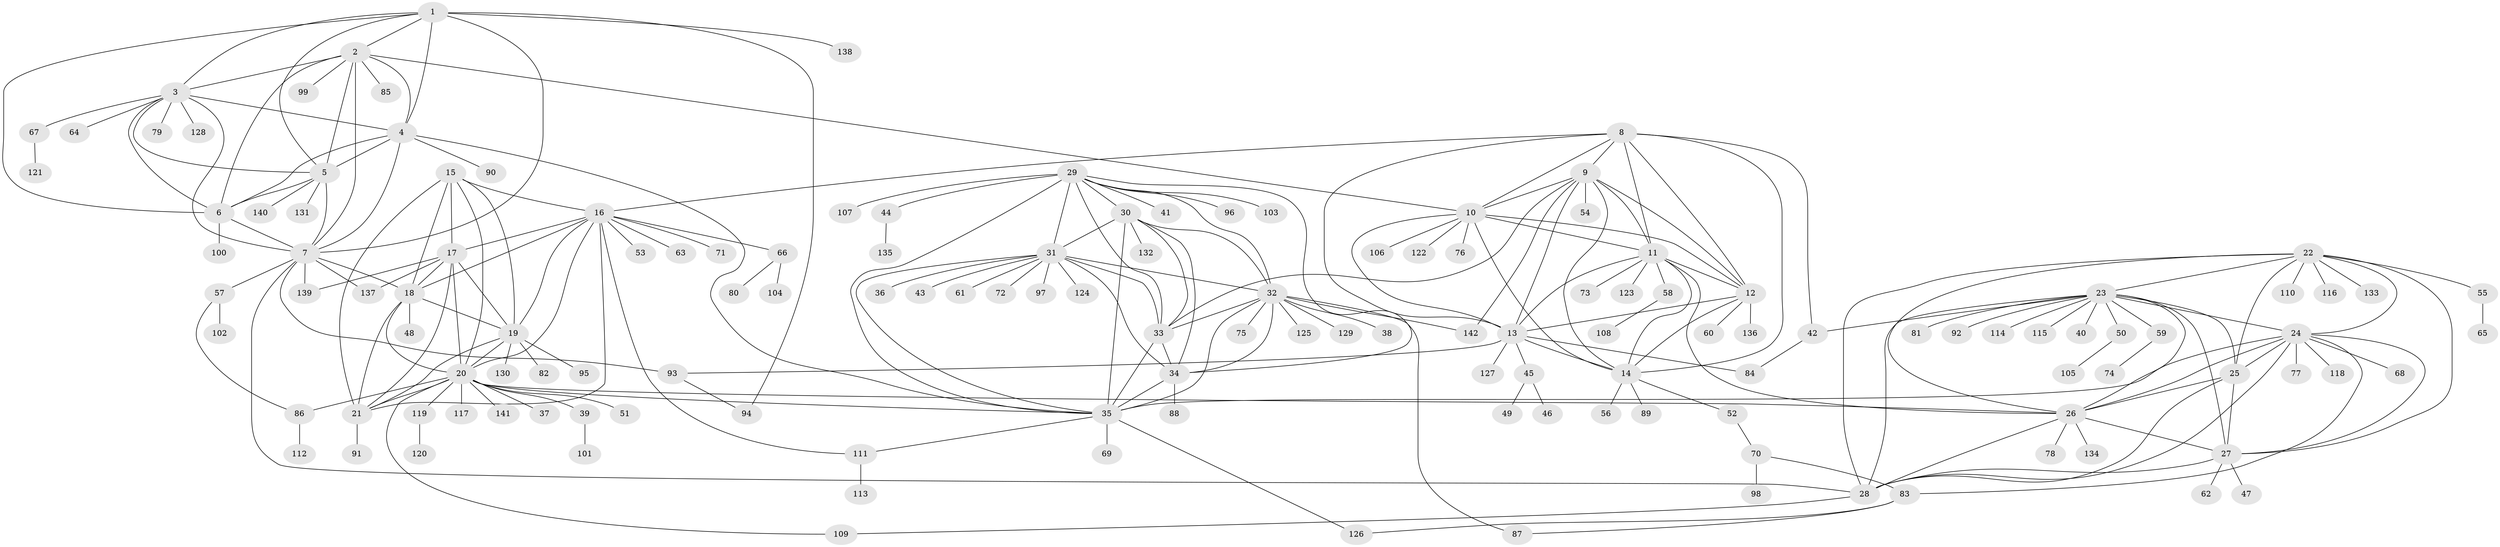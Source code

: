 // coarse degree distribution, {10: 0.028169014084507043, 6: 0.028169014084507043, 5: 0.014084507042253521, 3: 0.056338028169014086, 23: 0.014084507042253521, 15: 0.014084507042253521, 2: 0.1267605633802817, 4: 0.04225352112676056, 9: 0.014084507042253521, 11: 0.014084507042253521, 8: 0.014084507042253521, 1: 0.6338028169014085}
// Generated by graph-tools (version 1.1) at 2025/19/03/04/25 18:19:35]
// undirected, 142 vertices, 235 edges
graph export_dot {
graph [start="1"]
  node [color=gray90,style=filled];
  1;
  2;
  3;
  4;
  5;
  6;
  7;
  8;
  9;
  10;
  11;
  12;
  13;
  14;
  15;
  16;
  17;
  18;
  19;
  20;
  21;
  22;
  23;
  24;
  25;
  26;
  27;
  28;
  29;
  30;
  31;
  32;
  33;
  34;
  35;
  36;
  37;
  38;
  39;
  40;
  41;
  42;
  43;
  44;
  45;
  46;
  47;
  48;
  49;
  50;
  51;
  52;
  53;
  54;
  55;
  56;
  57;
  58;
  59;
  60;
  61;
  62;
  63;
  64;
  65;
  66;
  67;
  68;
  69;
  70;
  71;
  72;
  73;
  74;
  75;
  76;
  77;
  78;
  79;
  80;
  81;
  82;
  83;
  84;
  85;
  86;
  87;
  88;
  89;
  90;
  91;
  92;
  93;
  94;
  95;
  96;
  97;
  98;
  99;
  100;
  101;
  102;
  103;
  104;
  105;
  106;
  107;
  108;
  109;
  110;
  111;
  112;
  113;
  114;
  115;
  116;
  117;
  118;
  119;
  120;
  121;
  122;
  123;
  124;
  125;
  126;
  127;
  128;
  129;
  130;
  131;
  132;
  133;
  134;
  135;
  136;
  137;
  138;
  139;
  140;
  141;
  142;
  1 -- 2;
  1 -- 3;
  1 -- 4;
  1 -- 5;
  1 -- 6;
  1 -- 7;
  1 -- 94;
  1 -- 138;
  2 -- 3;
  2 -- 4;
  2 -- 5;
  2 -- 6;
  2 -- 7;
  2 -- 10;
  2 -- 85;
  2 -- 99;
  3 -- 4;
  3 -- 5;
  3 -- 6;
  3 -- 7;
  3 -- 64;
  3 -- 67;
  3 -- 79;
  3 -- 128;
  4 -- 5;
  4 -- 6;
  4 -- 7;
  4 -- 35;
  4 -- 90;
  5 -- 6;
  5 -- 7;
  5 -- 131;
  5 -- 140;
  6 -- 7;
  6 -- 100;
  7 -- 18;
  7 -- 28;
  7 -- 57;
  7 -- 93;
  7 -- 137;
  7 -- 139;
  8 -- 9;
  8 -- 10;
  8 -- 11;
  8 -- 12;
  8 -- 13;
  8 -- 14;
  8 -- 16;
  8 -- 42;
  9 -- 10;
  9 -- 11;
  9 -- 12;
  9 -- 13;
  9 -- 14;
  9 -- 33;
  9 -- 54;
  9 -- 142;
  10 -- 11;
  10 -- 12;
  10 -- 13;
  10 -- 14;
  10 -- 76;
  10 -- 106;
  10 -- 122;
  11 -- 12;
  11 -- 13;
  11 -- 14;
  11 -- 26;
  11 -- 58;
  11 -- 73;
  11 -- 123;
  12 -- 13;
  12 -- 14;
  12 -- 60;
  12 -- 136;
  13 -- 14;
  13 -- 45;
  13 -- 84;
  13 -- 93;
  13 -- 127;
  14 -- 52;
  14 -- 56;
  14 -- 89;
  15 -- 16;
  15 -- 17;
  15 -- 18;
  15 -- 19;
  15 -- 20;
  15 -- 21;
  16 -- 17;
  16 -- 18;
  16 -- 19;
  16 -- 20;
  16 -- 21;
  16 -- 53;
  16 -- 63;
  16 -- 66;
  16 -- 71;
  16 -- 111;
  17 -- 18;
  17 -- 19;
  17 -- 20;
  17 -- 21;
  17 -- 137;
  17 -- 139;
  18 -- 19;
  18 -- 20;
  18 -- 21;
  18 -- 48;
  19 -- 20;
  19 -- 21;
  19 -- 82;
  19 -- 95;
  19 -- 130;
  20 -- 21;
  20 -- 26;
  20 -- 35;
  20 -- 37;
  20 -- 39;
  20 -- 51;
  20 -- 86;
  20 -- 109;
  20 -- 117;
  20 -- 119;
  20 -- 141;
  21 -- 91;
  22 -- 23;
  22 -- 24;
  22 -- 25;
  22 -- 26;
  22 -- 27;
  22 -- 28;
  22 -- 55;
  22 -- 110;
  22 -- 116;
  22 -- 133;
  23 -- 24;
  23 -- 25;
  23 -- 26;
  23 -- 27;
  23 -- 28;
  23 -- 40;
  23 -- 42;
  23 -- 50;
  23 -- 59;
  23 -- 81;
  23 -- 92;
  23 -- 114;
  23 -- 115;
  24 -- 25;
  24 -- 26;
  24 -- 27;
  24 -- 28;
  24 -- 35;
  24 -- 68;
  24 -- 77;
  24 -- 83;
  24 -- 118;
  25 -- 26;
  25 -- 27;
  25 -- 28;
  26 -- 27;
  26 -- 28;
  26 -- 78;
  26 -- 134;
  27 -- 28;
  27 -- 47;
  27 -- 62;
  28 -- 109;
  29 -- 30;
  29 -- 31;
  29 -- 32;
  29 -- 33;
  29 -- 34;
  29 -- 35;
  29 -- 41;
  29 -- 44;
  29 -- 96;
  29 -- 103;
  29 -- 107;
  30 -- 31;
  30 -- 32;
  30 -- 33;
  30 -- 34;
  30 -- 35;
  30 -- 132;
  31 -- 32;
  31 -- 33;
  31 -- 34;
  31 -- 35;
  31 -- 36;
  31 -- 43;
  31 -- 61;
  31 -- 72;
  31 -- 97;
  31 -- 124;
  32 -- 33;
  32 -- 34;
  32 -- 35;
  32 -- 38;
  32 -- 75;
  32 -- 87;
  32 -- 125;
  32 -- 129;
  32 -- 142;
  33 -- 34;
  33 -- 35;
  34 -- 35;
  34 -- 88;
  35 -- 69;
  35 -- 111;
  35 -- 126;
  39 -- 101;
  42 -- 84;
  44 -- 135;
  45 -- 46;
  45 -- 49;
  50 -- 105;
  52 -- 70;
  55 -- 65;
  57 -- 86;
  57 -- 102;
  58 -- 108;
  59 -- 74;
  66 -- 80;
  66 -- 104;
  67 -- 121;
  70 -- 83;
  70 -- 98;
  83 -- 87;
  83 -- 126;
  86 -- 112;
  93 -- 94;
  111 -- 113;
  119 -- 120;
}
